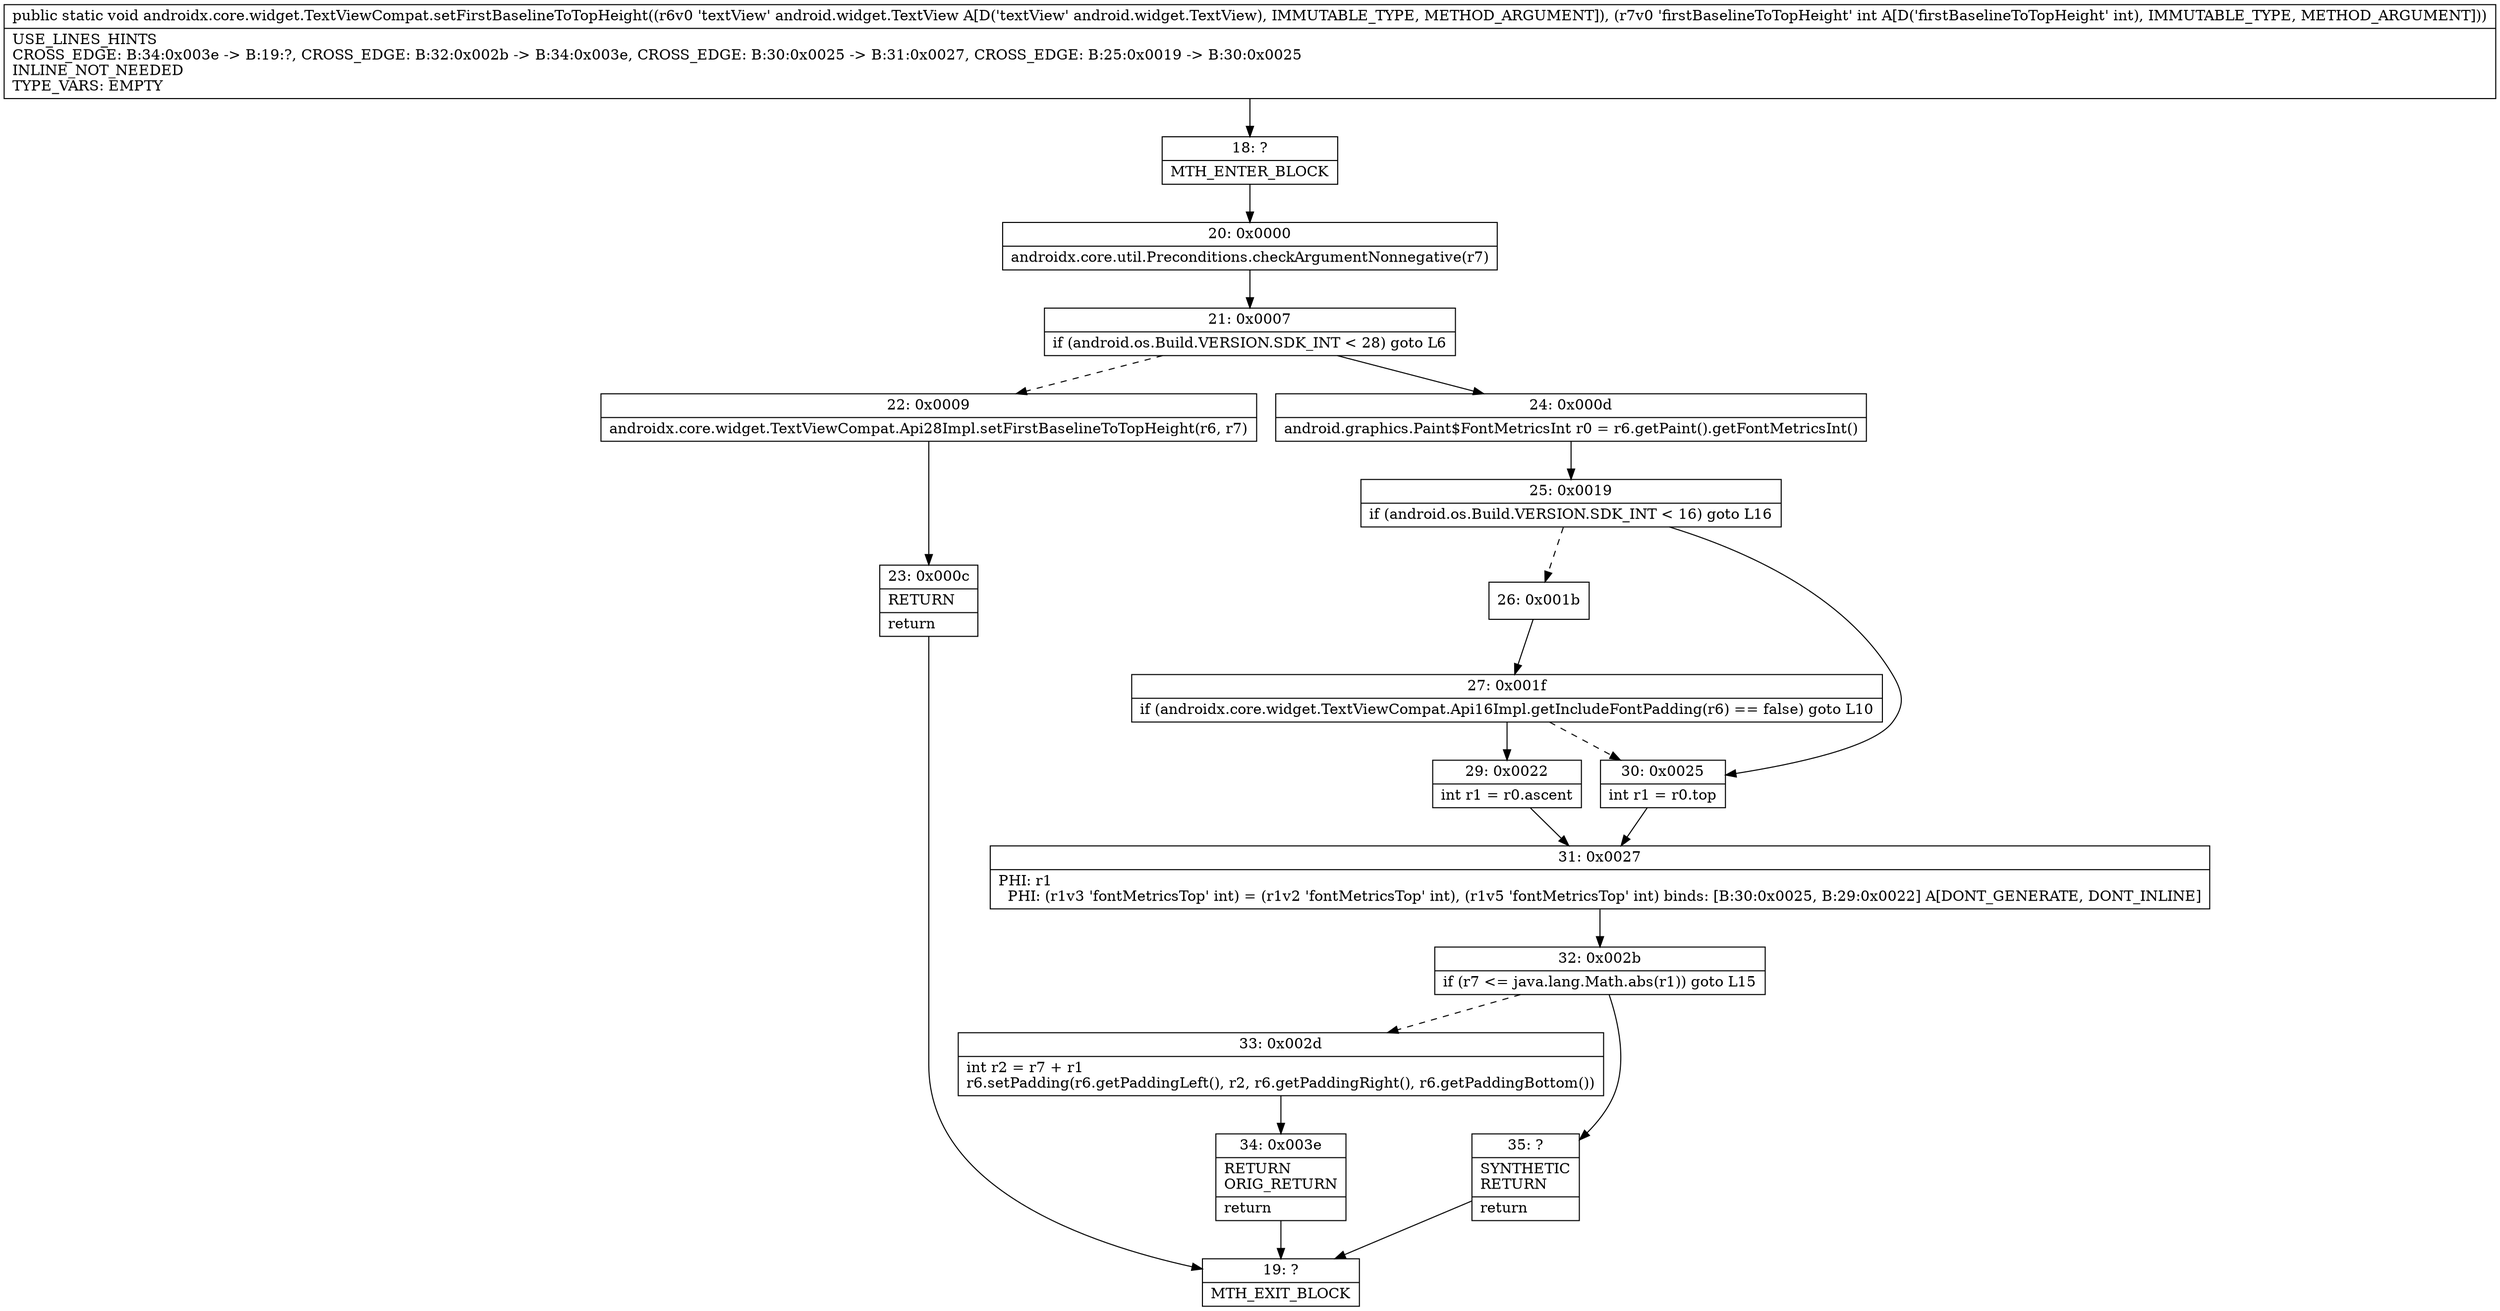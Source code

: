 digraph "CFG forandroidx.core.widget.TextViewCompat.setFirstBaselineToTopHeight(Landroid\/widget\/TextView;I)V" {
Node_18 [shape=record,label="{18\:\ ?|MTH_ENTER_BLOCK\l}"];
Node_20 [shape=record,label="{20\:\ 0x0000|androidx.core.util.Preconditions.checkArgumentNonnegative(r7)\l}"];
Node_21 [shape=record,label="{21\:\ 0x0007|if (android.os.Build.VERSION.SDK_INT \< 28) goto L6\l}"];
Node_22 [shape=record,label="{22\:\ 0x0009|androidx.core.widget.TextViewCompat.Api28Impl.setFirstBaselineToTopHeight(r6, r7)\l}"];
Node_23 [shape=record,label="{23\:\ 0x000c|RETURN\l|return\l}"];
Node_19 [shape=record,label="{19\:\ ?|MTH_EXIT_BLOCK\l}"];
Node_24 [shape=record,label="{24\:\ 0x000d|android.graphics.Paint$FontMetricsInt r0 = r6.getPaint().getFontMetricsInt()\l}"];
Node_25 [shape=record,label="{25\:\ 0x0019|if (android.os.Build.VERSION.SDK_INT \< 16) goto L16\l}"];
Node_26 [shape=record,label="{26\:\ 0x001b}"];
Node_27 [shape=record,label="{27\:\ 0x001f|if (androidx.core.widget.TextViewCompat.Api16Impl.getIncludeFontPadding(r6) == false) goto L10\l}"];
Node_29 [shape=record,label="{29\:\ 0x0022|int r1 = r0.ascent\l}"];
Node_31 [shape=record,label="{31\:\ 0x0027|PHI: r1 \l  PHI: (r1v3 'fontMetricsTop' int) = (r1v2 'fontMetricsTop' int), (r1v5 'fontMetricsTop' int) binds: [B:30:0x0025, B:29:0x0022] A[DONT_GENERATE, DONT_INLINE]\l}"];
Node_32 [shape=record,label="{32\:\ 0x002b|if (r7 \<= java.lang.Math.abs(r1)) goto L15\l}"];
Node_33 [shape=record,label="{33\:\ 0x002d|int r2 = r7 + r1\lr6.setPadding(r6.getPaddingLeft(), r2, r6.getPaddingRight(), r6.getPaddingBottom())\l}"];
Node_34 [shape=record,label="{34\:\ 0x003e|RETURN\lORIG_RETURN\l|return\l}"];
Node_35 [shape=record,label="{35\:\ ?|SYNTHETIC\lRETURN\l|return\l}"];
Node_30 [shape=record,label="{30\:\ 0x0025|int r1 = r0.top\l}"];
MethodNode[shape=record,label="{public static void androidx.core.widget.TextViewCompat.setFirstBaselineToTopHeight((r6v0 'textView' android.widget.TextView A[D('textView' android.widget.TextView), IMMUTABLE_TYPE, METHOD_ARGUMENT]), (r7v0 'firstBaselineToTopHeight' int A[D('firstBaselineToTopHeight' int), IMMUTABLE_TYPE, METHOD_ARGUMENT]))  | USE_LINES_HINTS\lCROSS_EDGE: B:34:0x003e \-\> B:19:?, CROSS_EDGE: B:32:0x002b \-\> B:34:0x003e, CROSS_EDGE: B:30:0x0025 \-\> B:31:0x0027, CROSS_EDGE: B:25:0x0019 \-\> B:30:0x0025\lINLINE_NOT_NEEDED\lTYPE_VARS: EMPTY\l}"];
MethodNode -> Node_18;Node_18 -> Node_20;
Node_20 -> Node_21;
Node_21 -> Node_22[style=dashed];
Node_21 -> Node_24;
Node_22 -> Node_23;
Node_23 -> Node_19;
Node_24 -> Node_25;
Node_25 -> Node_26[style=dashed];
Node_25 -> Node_30;
Node_26 -> Node_27;
Node_27 -> Node_29;
Node_27 -> Node_30[style=dashed];
Node_29 -> Node_31;
Node_31 -> Node_32;
Node_32 -> Node_33[style=dashed];
Node_32 -> Node_35;
Node_33 -> Node_34;
Node_34 -> Node_19;
Node_35 -> Node_19;
Node_30 -> Node_31;
}


